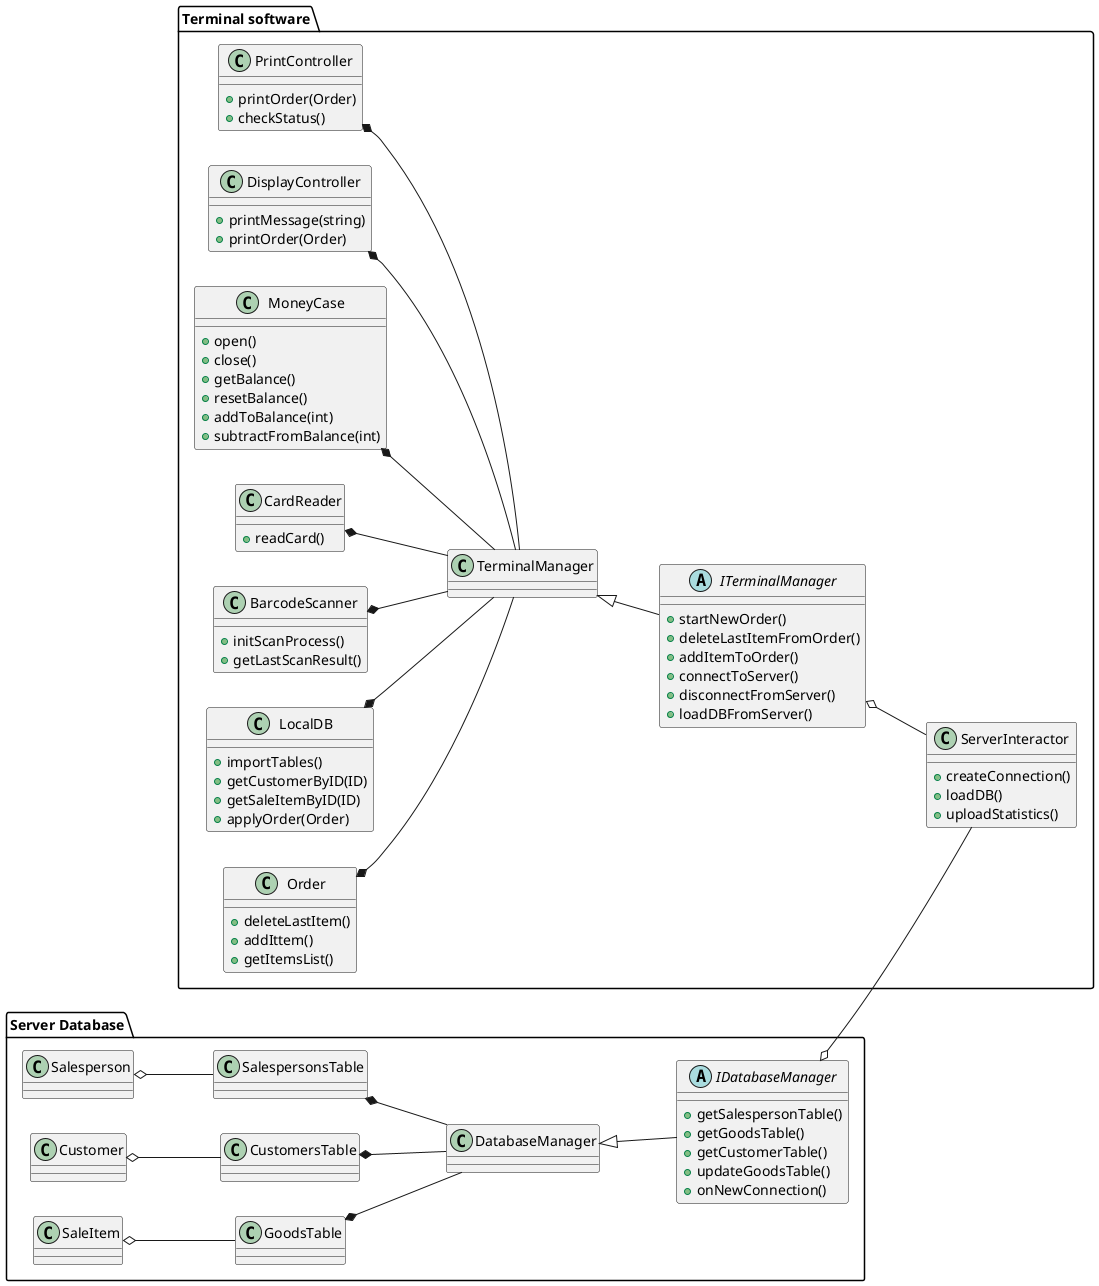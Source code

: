 @startuml

left to right direction

package "Server Database" {
  abstract class IDatabaseManager  {
    +getSalespersonTable()
    +getGoodsTable()
    +getCustomerTable()
    +updateGoodsTable()
    +onNewConnection()
  }
  class DatabaseManager
  class Salesperson
  class Customer
  class SalespersonsTable
  class CustomersTable
  class GoodsTable

  DatabaseManager <|-- IDatabaseManager
  SalespersonsTable *-- DatabaseManager
  CustomersTable *-- DatabaseManager
  GoodsTable *-- DatabaseManager
  Customer o-- CustomersTable
  Salesperson o-- SalespersonsTable
  SaleItem o-- GoodsTable
}

package "Terminal software" {
  abstract class ITerminalManager  {
    +startNewOrder()
    +deleteLastItemFromOrder()
    +addItemToOrder()
    +connectToServer()
    +disconnectFromServer()
    +loadDBFromServer()
  }
  class TerminalManager
  class PrintController {
    +printOrder(Order)
    +checkStatus()
  }
  class DisplayController {
    +printMessage(string)
    +printOrder(Order)
  }
  class MoneyCase {
    +open()
    +close()
    +getBalance()
    +resetBalance()
    +addToBalance(int)
    +subtractFromBalance(int)
  }
  class CardReader  {
    +readCard()
  }
  class BarcodeScanner {
    +initScanProcess()
    +getLastScanResult()
  }
  class LocalDB  {
    +importTables()
    +getCustomerByID(ID)
    +getSaleItemByID(ID)
    +applyOrder(Order)
  }
  class Order  {
    +deleteLastItem()
    +addIttem()
    +getItemsList()
  }
  class ServerInteractor {
    +createConnection()
    +loadDB()
    +uploadStatistics()
  }

  MoneyCase *-- TerminalManager
  DisplayController *-- TerminalManager
  PrintController *-- TerminalManager
  CardReader *-- TerminalManager
  BarcodeScanner *-- TerminalManager
  LocalDB *-- TerminalManager
  Order *-- TerminalManager
  TerminalManager <|-- ITerminalManager
  ITerminalManager o-- ServerInteractor
  IDatabaseManager o-- ServerInteractor
}

@enduml
